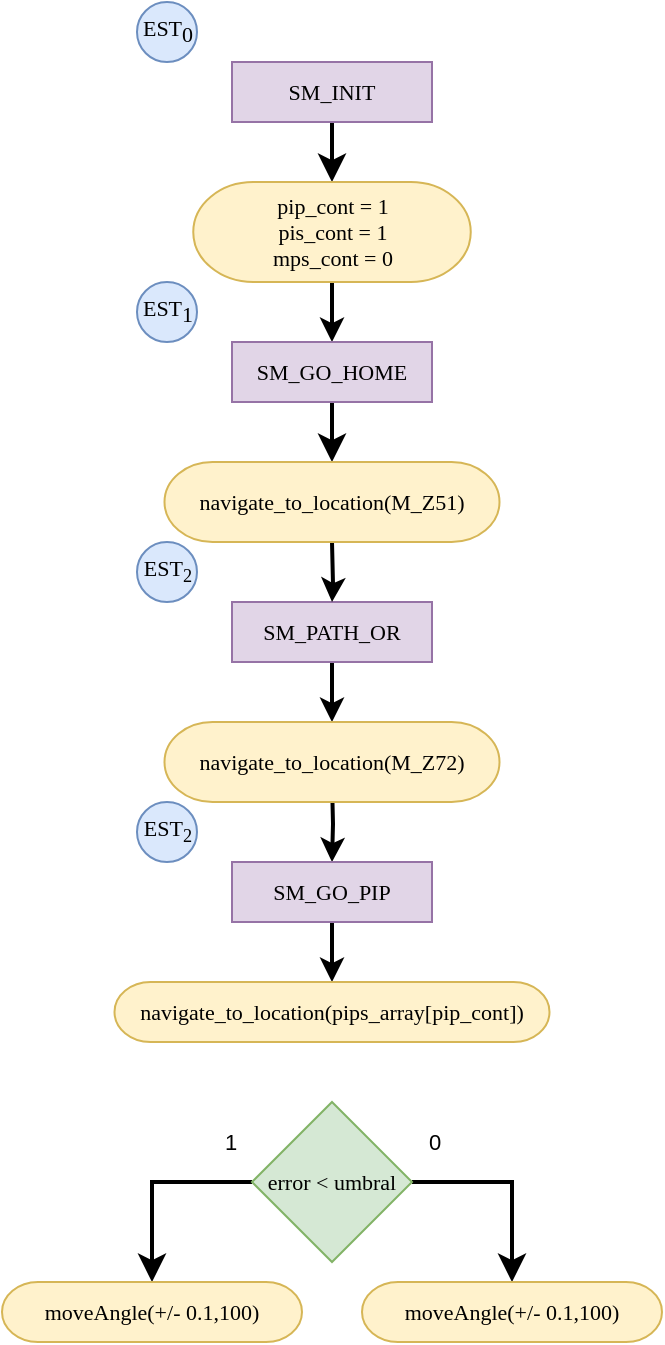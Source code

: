 <mxfile version="23.1.2" type="device">
  <diagram name="Page-1" id="ikiXuWGvSe0iTieqGr9x">
    <mxGraphModel dx="429" dy="681" grid="1" gridSize="10" guides="1" tooltips="1" connect="1" arrows="1" fold="1" page="1" pageScale="1" pageWidth="850" pageHeight="1100" math="0" shadow="0">
      <root>
        <mxCell id="0" />
        <mxCell id="1" parent="0" />
        <mxCell id="EIxAyhyMSxFKWKZx9lwS-2" style="edgeStyle=none;curved=1;rounded=0;orthogonalLoop=1;jettySize=auto;html=1;exitX=0.5;exitY=1;exitDx=0;exitDy=0;fontSize=12;startSize=8;endSize=8;strokeWidth=2;" parent="1" source="EIxAyhyMSxFKWKZx9lwS-3" edge="1">
          <mxGeometry relative="1" as="geometry">
            <mxPoint x="445" y="190" as="targetPoint" />
          </mxGeometry>
        </mxCell>
        <mxCell id="_O4DlRPIcX2hAnp_LJax-4" value="" style="edgeStyle=orthogonalEdgeStyle;rounded=0;orthogonalLoop=1;jettySize=auto;html=1;exitX=0.5;exitY=1;exitDx=0;exitDy=0;strokeWidth=2;" edge="1" parent="1" source="_O4DlRPIcX2hAnp_LJax-1">
          <mxGeometry relative="1" as="geometry">
            <mxPoint x="445" y="270" as="targetPoint" />
          </mxGeometry>
        </mxCell>
        <mxCell id="EIxAyhyMSxFKWKZx9lwS-3" value="&lt;font style=&quot;font-size: 11px;&quot; face=&quot;Times New Roman&quot;&gt;SM_INIT&lt;/font&gt;" style="rounded=0;whiteSpace=wrap;html=1;fontSize=11;fillColor=#e1d5e7;strokeColor=#9673a6;" parent="1" vertex="1">
          <mxGeometry x="395" y="130" width="100" height="30" as="geometry" />
        </mxCell>
        <mxCell id="EIxAyhyMSxFKWKZx9lwS-4" value="&lt;font style=&quot;font-size: 11px;&quot; face=&quot;Times New Roman&quot;&gt;EST&lt;sub style=&quot;font-size: 11px;&quot;&gt;0&lt;/sub&gt;&lt;/font&gt;" style="ellipse;whiteSpace=wrap;html=1;aspect=fixed;fontSize=11;fillColor=#dae8fc;strokeColor=#6c8ebf;" parent="1" vertex="1">
          <mxGeometry x="347.5" y="100" width="30" height="30" as="geometry" />
        </mxCell>
        <mxCell id="EIxAyhyMSxFKWKZx9lwS-5" style="edgeStyle=none;curved=1;rounded=0;orthogonalLoop=1;jettySize=auto;html=1;fontSize=12;startSize=8;endSize=8;strokeWidth=2;entryX=0.5;entryY=0;entryDx=0;entryDy=0;" parent="1" source="EIxAyhyMSxFKWKZx9lwS-6" edge="1">
          <mxGeometry relative="1" as="geometry">
            <mxPoint x="445" y="330" as="targetPoint" />
          </mxGeometry>
        </mxCell>
        <mxCell id="EIxAyhyMSxFKWKZx9lwS-6" value="&lt;font style=&quot;font-size: 11px;&quot; face=&quot;Times New Roman&quot;&gt;SM_GO_HOME&lt;/font&gt;" style="rounded=0;whiteSpace=wrap;html=1;fontSize=11;fillColor=#e1d5e7;strokeColor=#9673a6;" parent="1" vertex="1">
          <mxGeometry x="395" y="270" width="100" height="30" as="geometry" />
        </mxCell>
        <mxCell id="EIxAyhyMSxFKWKZx9lwS-7" value="&lt;font style=&quot;font-size: 11px;&quot; face=&quot;Times New Roman&quot;&gt;EST&lt;sub style=&quot;font-size: 11px;&quot;&gt;1&lt;/sub&gt;&lt;/font&gt;" style="ellipse;whiteSpace=wrap;html=1;aspect=fixed;fontSize=11;fillColor=#dae8fc;strokeColor=#6c8ebf;" parent="1" vertex="1">
          <mxGeometry x="347.5" y="240" width="30" height="30" as="geometry" />
        </mxCell>
        <mxCell id="EIxAyhyMSxFKWKZx9lwS-8" style="edgeStyle=orthogonalEdgeStyle;rounded=0;orthogonalLoop=1;jettySize=auto;html=1;exitX=0;exitY=0.5;exitDx=0;exitDy=0;entryX=0.5;entryY=0;entryDx=0;entryDy=0;fontSize=12;startSize=8;endSize=8;strokeWidth=2;" parent="1" source="EIxAyhyMSxFKWKZx9lwS-10" target="EIxAyhyMSxFKWKZx9lwS-18" edge="1">
          <mxGeometry relative="1" as="geometry" />
        </mxCell>
        <mxCell id="EIxAyhyMSxFKWKZx9lwS-9" style="edgeStyle=orthogonalEdgeStyle;rounded=0;orthogonalLoop=1;jettySize=auto;html=1;entryX=0.5;entryY=0;entryDx=0;entryDy=0;fontSize=12;startSize=8;endSize=8;exitX=1;exitY=0.5;exitDx=0;exitDy=0;strokeWidth=2;" parent="1" source="EIxAyhyMSxFKWKZx9lwS-10" target="EIxAyhyMSxFKWKZx9lwS-19" edge="1">
          <mxGeometry relative="1" as="geometry" />
        </mxCell>
        <mxCell id="EIxAyhyMSxFKWKZx9lwS-10" value="error &amp;lt; umbral" style="rhombus;whiteSpace=wrap;html=1;fontSize=11;fillColor=#d5e8d4;strokeColor=#82b366;fontFamily=Times New Roman;" parent="1" vertex="1">
          <mxGeometry x="405" y="650" width="80" height="80" as="geometry" />
        </mxCell>
        <mxCell id="EIxAyhyMSxFKWKZx9lwS-11" value="1" style="text;html=1;strokeColor=none;fillColor=none;align=center;verticalAlign=middle;whiteSpace=wrap;rounded=0;fontSize=11;" parent="1" vertex="1">
          <mxGeometry x="382.5" y="660" width="22.5" height="20" as="geometry" />
        </mxCell>
        <mxCell id="EIxAyhyMSxFKWKZx9lwS-12" value="0" style="text;html=1;strokeColor=none;fillColor=none;align=center;verticalAlign=middle;whiteSpace=wrap;rounded=0;fontSize=11;" parent="1" vertex="1">
          <mxGeometry x="485" y="660" width="22.5" height="20" as="geometry" />
        </mxCell>
        <mxCell id="1Yo1BTJiKrGIlQ9grhWH-7" style="edgeStyle=orthogonalEdgeStyle;rounded=0;orthogonalLoop=1;jettySize=auto;html=1;exitX=0.5;exitY=1;exitDx=0;exitDy=0;entryX=0.5;entryY=0;entryDx=0;entryDy=0;strokeWidth=2;" parent="1" source="EIxAyhyMSxFKWKZx9lwS-15" target="1Yo1BTJiKrGIlQ9grhWH-1" edge="1">
          <mxGeometry relative="1" as="geometry" />
        </mxCell>
        <mxCell id="EIxAyhyMSxFKWKZx9lwS-15" value="&lt;div&gt;&lt;font style=&quot;font-size: 11px;&quot; face=&quot;Times New Roman&quot;&gt;SM_PATH_OR&lt;/font&gt;&lt;/div&gt;" style="rounded=0;whiteSpace=wrap;html=1;fontSize=11;fillColor=#e1d5e7;strokeColor=#9673a6;" parent="1" vertex="1">
          <mxGeometry x="395" y="400" width="100" height="30" as="geometry" />
        </mxCell>
        <mxCell id="EIxAyhyMSxFKWKZx9lwS-17" value="&lt;font style=&quot;font-size: 11px;&quot; face=&quot;Times New Roman&quot;&gt;EST&lt;sub&gt;2&lt;/sub&gt;&lt;/font&gt;" style="ellipse;whiteSpace=wrap;html=1;aspect=fixed;fontSize=11;fillColor=#dae8fc;strokeColor=#6c8ebf;" parent="1" vertex="1">
          <mxGeometry x="347.5" y="370" width="30" height="30" as="geometry" />
        </mxCell>
        <mxCell id="EIxAyhyMSxFKWKZx9lwS-18" value="moveAngle(+/- 0.1,100)" style="rounded=1;whiteSpace=wrap;html=1;fontSize=11;arcSize=60;fillColor=#fff2cc;strokeColor=#d6b656;fontFamily=Times New Roman;" parent="1" vertex="1">
          <mxGeometry x="280" y="740" width="150" height="30" as="geometry" />
        </mxCell>
        <mxCell id="EIxAyhyMSxFKWKZx9lwS-19" value="moveAngle(+/- 0.1,100)" style="rounded=1;whiteSpace=wrap;html=1;fontSize=11;arcSize=60;fillColor=#fff2cc;strokeColor=#d6b656;fontFamily=Times New Roman;" parent="1" vertex="1">
          <mxGeometry x="460" y="740" width="150" height="30" as="geometry" />
        </mxCell>
        <mxCell id="1Yo1BTJiKrGIlQ9grhWH-4" style="edgeStyle=orthogonalEdgeStyle;rounded=0;orthogonalLoop=1;jettySize=auto;html=1;exitX=0.5;exitY=1;exitDx=0;exitDy=0;entryX=0.5;entryY=0;entryDx=0;entryDy=0;strokeWidth=2;" parent="1" target="1Yo1BTJiKrGIlQ9grhWH-2" edge="1">
          <mxGeometry relative="1" as="geometry">
            <mxPoint x="445" y="490" as="sourcePoint" />
          </mxGeometry>
        </mxCell>
        <mxCell id="1Yo1BTJiKrGIlQ9grhWH-1" value="&lt;div&gt;navigate_to_location(M_Z72)&lt;/div&gt;" style="rounded=1;whiteSpace=wrap;html=1;fontSize=11;arcSize=60;fillColor=#fff2cc;strokeColor=#d6b656;fontFamily=Times New Roman;" parent="1" vertex="1">
          <mxGeometry x="361.25" y="460" width="167.5" height="40" as="geometry" />
        </mxCell>
        <mxCell id="1Yo1BTJiKrGIlQ9grhWH-10" style="edgeStyle=orthogonalEdgeStyle;rounded=0;orthogonalLoop=1;jettySize=auto;html=1;entryX=0.5;entryY=0;entryDx=0;entryDy=0;strokeWidth=2;" parent="1" source="1Yo1BTJiKrGIlQ9grhWH-2" target="1Yo1BTJiKrGIlQ9grhWH-9" edge="1">
          <mxGeometry relative="1" as="geometry" />
        </mxCell>
        <mxCell id="1Yo1BTJiKrGIlQ9grhWH-2" value="&lt;div&gt;&lt;font style=&quot;font-size: 11px;&quot; face=&quot;Times New Roman&quot;&gt;SM_GO_PIP&lt;/font&gt;&lt;/div&gt;" style="rounded=0;whiteSpace=wrap;html=1;fontSize=11;fillColor=#e1d5e7;strokeColor=#9673a6;" parent="1" vertex="1">
          <mxGeometry x="395" y="530" width="100" height="30" as="geometry" />
        </mxCell>
        <mxCell id="1Yo1BTJiKrGIlQ9grhWH-3" value="&lt;font style=&quot;font-size: 11px;&quot; face=&quot;Times New Roman&quot;&gt;EST&lt;sub&gt;2&lt;/sub&gt;&lt;/font&gt;" style="ellipse;whiteSpace=wrap;html=1;aspect=fixed;fontSize=11;fillColor=#dae8fc;strokeColor=#6c8ebf;" parent="1" vertex="1">
          <mxGeometry x="347.5" y="500" width="30" height="30" as="geometry" />
        </mxCell>
        <mxCell id="1Yo1BTJiKrGIlQ9grhWH-6" style="edgeStyle=orthogonalEdgeStyle;rounded=0;orthogonalLoop=1;jettySize=auto;html=1;exitX=0.5;exitY=1;exitDx=0;exitDy=0;strokeWidth=2;" parent="1" target="EIxAyhyMSxFKWKZx9lwS-15" edge="1">
          <mxGeometry relative="1" as="geometry">
            <mxPoint x="445" y="370" as="sourcePoint" />
          </mxGeometry>
        </mxCell>
        <mxCell id="1Yo1BTJiKrGIlQ9grhWH-9" value="navigate_to_location(pips_array[pip_cont])" style="rounded=1;whiteSpace=wrap;html=1;fontSize=11;arcSize=60;fillColor=#fff2cc;strokeColor=#d6b656;fontFamily=Times New Roman;" parent="1" vertex="1">
          <mxGeometry x="336.25" y="590" width="217.5" height="30" as="geometry" />
        </mxCell>
        <mxCell id="1Yo1BTJiKrGIlQ9grhWH-11" value="&lt;div&gt;navigate_to_location(M_Z51)&lt;/div&gt;" style="rounded=1;whiteSpace=wrap;html=1;fontSize=11;arcSize=60;fillColor=#fff2cc;strokeColor=#d6b656;fontFamily=Times New Roman;" parent="1" vertex="1">
          <mxGeometry x="361.25" y="330" width="167.5" height="40" as="geometry" />
        </mxCell>
        <mxCell id="_O4DlRPIcX2hAnp_LJax-1" value="pip_cont = 1&lt;br&gt;&lt;div&gt;pis_cont = 1&lt;br&gt;&lt;/div&gt;&lt;div&gt;mps_cont = 0&lt;br&gt;&lt;/div&gt;" style="rounded=1;whiteSpace=wrap;html=1;fontSize=11;arcSize=60;fillColor=#fff2cc;strokeColor=#d6b656;fontFamily=Times New Roman;" vertex="1" parent="1">
          <mxGeometry x="375.63" y="190" width="138.75" height="50" as="geometry" />
        </mxCell>
      </root>
    </mxGraphModel>
  </diagram>
</mxfile>
